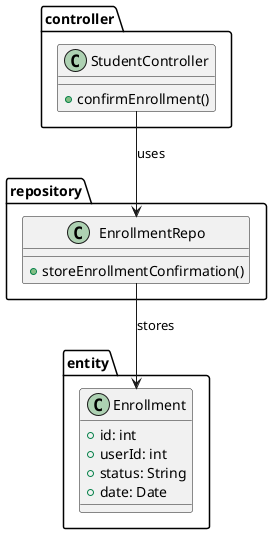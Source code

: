 ; filepath: /home/slightlywind/Repositories/Legacy/SWD392/class_diagrams/confirm_enrollment.puml
@startuml
package controller {
    class StudentController {
        +confirmEnrollment()
    }
}

package repository {
    class EnrollmentRepo {
        +storeEnrollmentConfirmation()
    }
}

package entity {
    class Enrollment {
        +id: int
        +userId: int
        +status: String
        +date: Date
    }
}

StudentController --> EnrollmentRepo : uses
EnrollmentRepo --> Enrollment : stores
@enduml